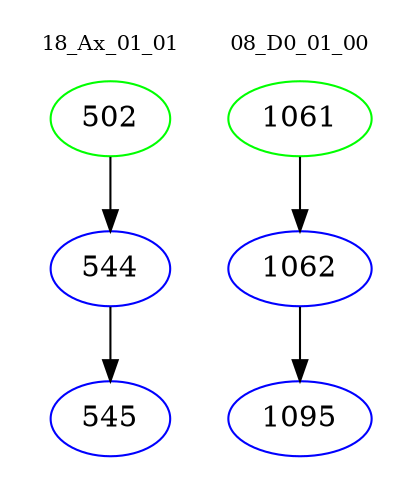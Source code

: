 digraph{
subgraph cluster_0 {
color = white
label = "18_Ax_01_01";
fontsize=10;
T0_502 [label="502", color="green"]
T0_502 -> T0_544 [color="black"]
T0_544 [label="544", color="blue"]
T0_544 -> T0_545 [color="black"]
T0_545 [label="545", color="blue"]
}
subgraph cluster_1 {
color = white
label = "08_D0_01_00";
fontsize=10;
T1_1061 [label="1061", color="green"]
T1_1061 -> T1_1062 [color="black"]
T1_1062 [label="1062", color="blue"]
T1_1062 -> T1_1095 [color="black"]
T1_1095 [label="1095", color="blue"]
}
}
